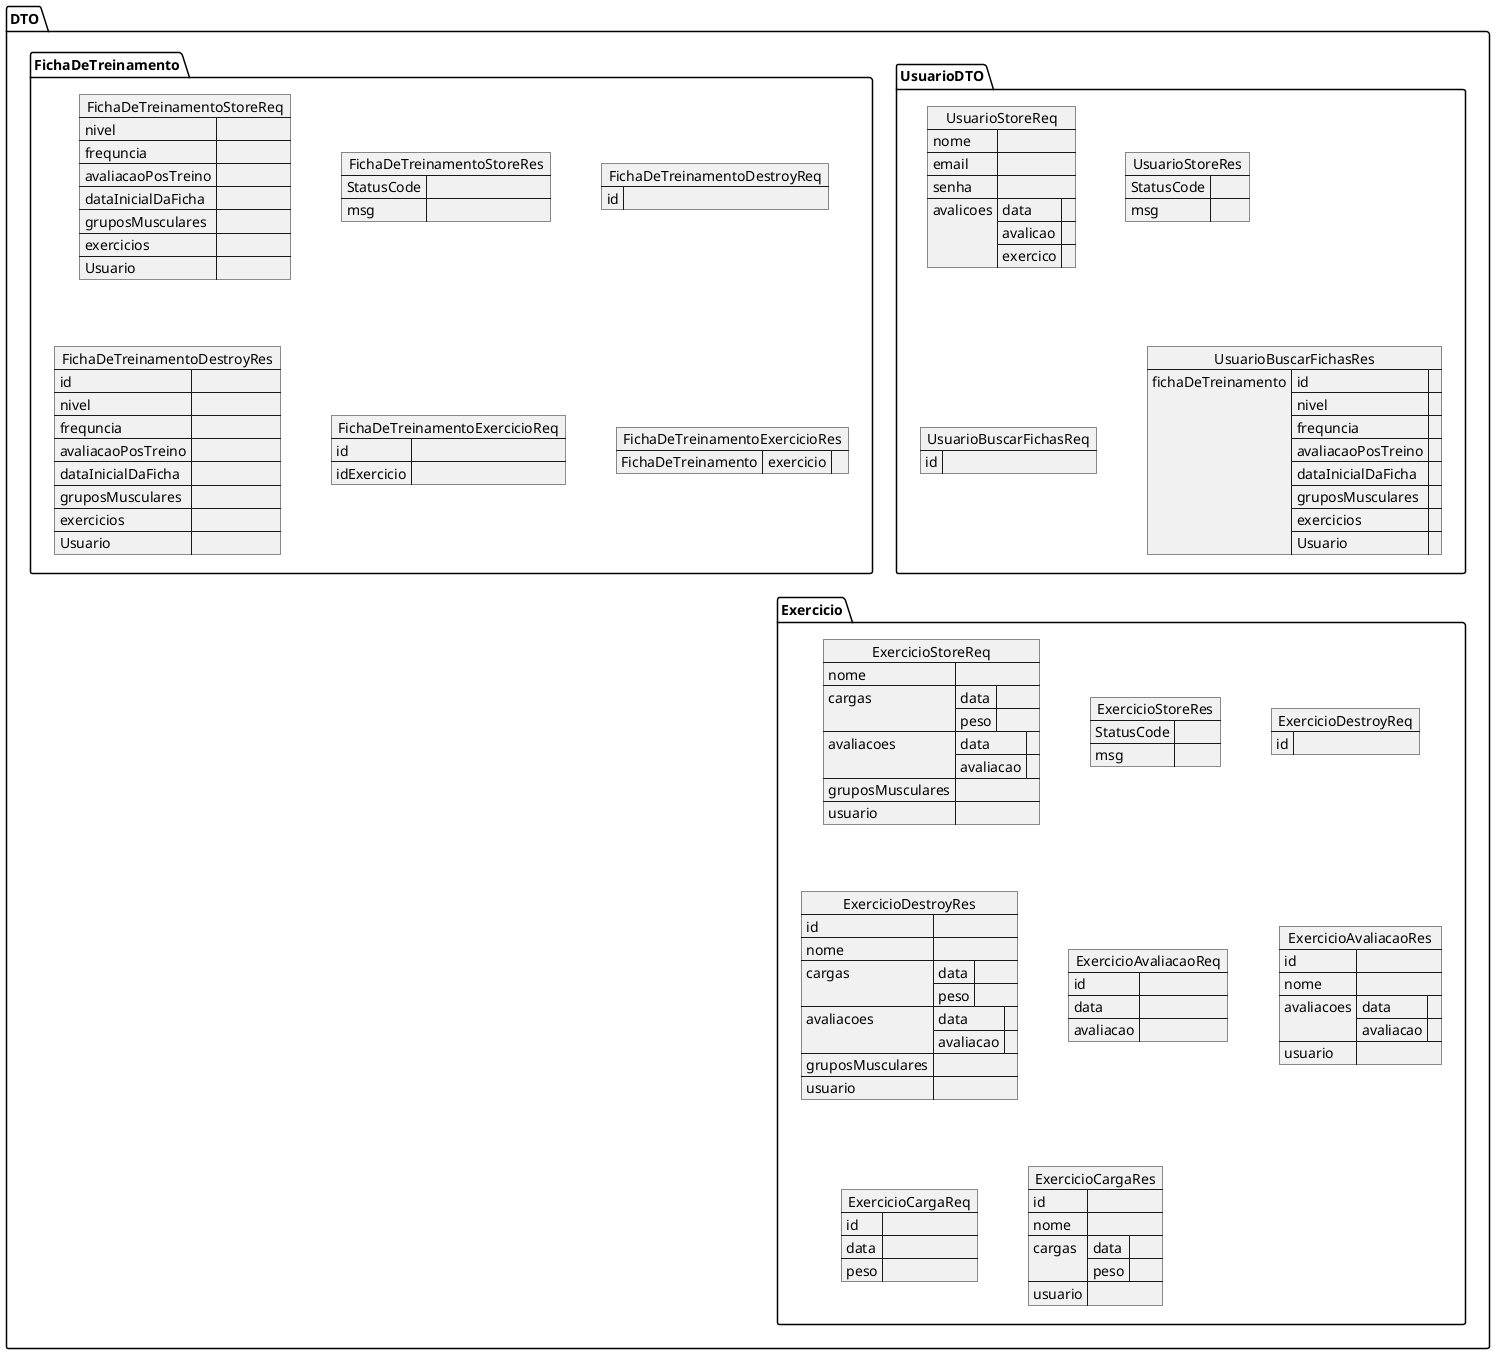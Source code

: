 @startuml
allow_mixing
package "DTO"{

        package "UsuarioDTO"{
            json "UsuarioStoreReq" as userloginreq {
                "nome" : "",
                "email" : "",
                "senha" : "",
                "avalicoes":[{ 
                    "data": "",
                    "avalicao":"",
                    "exercico" :""
                }]
            }
            json "UsuarioStoreRes" as userloginres {
                "StatusCode" : "",
                "msg" : ""
            }
        
            json "UsuarioBuscarFichasReq" as UsuarioBuscarFichasReq {
                "id" : ""
            }
            json "UsuarioBuscarFichasRes" as UsuarioBuscarFichasRes{
                "fichaDeTreinamento" : [{ 
                    "id" : "",    
                    "nivel" : "",
                    "frequncia" : "",
                    "avaliacaoPosTreino" : "",
                    "dataInicialDaFicha" : "",
                    "gruposMusculares": "",
                    "exercicios" : "",
                    "Usuario" : "" 

                }]                 
            }
        }
        package "FichaDeTreinamento"{
            json "FichaDeTreinamentoStoreReq" as FichaDeTreinamentoStoreReq {
                "nivel" : "",
                "frequncia" : "",
                "avaliacaoPosTreino" : "",
                "dataInicialDaFicha" : "",
                "gruposMusculares": "",
                "exercicios" : "",
                "Usuario" : "" 
            }
            json "FichaDeTreinamentoStoreRes" as FichaDeTreinamentoStoreRes {
                "StatusCode" : "",
                "msg" : ""
            }
            json "FichaDeTreinamentoDestroyReq" as FichaDeTreinamentoDestroyReq {
                "id" : ""
            }
            json "FichaDeTreinamentoDestroyRes" as FichaDeTreinamentoDestroyRes { 
                "id" : "",    
                "nivel" : "",
                "frequncia" : "",
                "avaliacaoPosTreino" : "",
                "dataInicialDaFicha" : "",
                "gruposMusculares": "",
                "exercicios" : "",
                "Usuario" : "" 
                                 
            }
            json "FichaDeTreinamentoExercicioReq" as FichaDeTreinamentoAddExercicioReq {
                "id" : "",
                "idExercicio" : ""
            }
            json "FichaDeTreinamentoExercicioRes" as FichaDeTreinamentoAddExercicioRes {
                "FichaDeTreinamento": [{
                    "exercicio" : ""
                }]
            }

        }
        package "Exercicio"{
            json "ExercicioStoreReq" as ExercicioStoreReq {
                "nome": "",  
	            "cargas": [{
                    "data": "",
                    "peso" : ""
                }],
                "avaliacoes": [{
                    "data": "",
                    "avaliacao": ""
                }],
                "gruposMusculares": [],
                "usuario": ""

            }
            json "ExercicioStoreRes" as ExercicioStoreRes {
                "StatusCode" : "",
                "msg" : ""
            }
            json "ExercicioDestroyReq" as ExercicioDestroyReq {
                "id" : ""
            }
            json "ExercicioDestroyRes" as ExercicioDestroyRes { 
                "id" : "",    
                "nome": "",  
                "cargas": [{
                    "data": "",
                    "peso" : ""
                }],
                "avaliacoes": [{
                    "data": "",
                    "avaliacao": ""
                }],
                "gruposMusculares": [],
                "usuario": ""
            }
            json "ExercicioAvaliacaoReq" as ExercicioAvaliacaoReq {
                "id" : "",
                "data" : "",
                "avaliacao" : ""
            }
            json "ExercicioAvaliacaoRes" as ExercicioAvaliacaoRes { 
                "id" : "",    
                "nome": "",  
                "avaliacoes": [{
                    "data": "",
                    "avaliacao": ""
                }],
                "usuario": ""
            }
            json "ExercicioCargaReq" as ExercicioCargaReq {
                "id" : "",
                "data" : "",
                "peso" : ""
            }
            json "ExercicioCargaRes" as ExercicioCargaRes { 
                "id" : "",    
                "nome": "",  
                "cargas": [{
                    "data": "",
                    "peso" : ""
                }],
                "usuario": ""
            }

  
  }
          
        
            
            

}